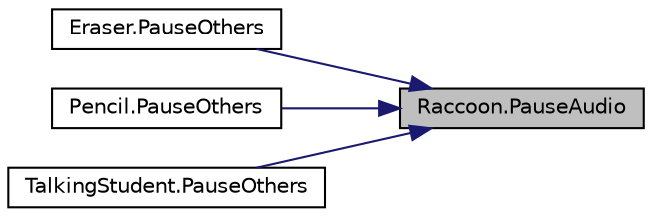 digraph "Raccoon.PauseAudio"
{
 // LATEX_PDF_SIZE
  edge [fontname="Helvetica",fontsize="10",labelfontname="Helvetica",labelfontsize="10"];
  node [fontname="Helvetica",fontsize="10",shape=record];
  rankdir="RL";
  Node1 [label="Raccoon.PauseAudio",height=0.2,width=0.4,color="black", fillcolor="grey75", style="filled", fontcolor="black",tooltip=" "];
  Node1 -> Node2 [dir="back",color="midnightblue",fontsize="10",style="solid",fontname="Helvetica"];
  Node2 [label="Eraser.PauseOthers",height=0.2,width=0.4,color="black", fillcolor="white", style="filled",URL="$class_eraser.html#a10d7abe42a61251ac3ac4eab1cd2d29b",tooltip=" "];
  Node1 -> Node3 [dir="back",color="midnightblue",fontsize="10",style="solid",fontname="Helvetica"];
  Node3 [label="Pencil.PauseOthers",height=0.2,width=0.4,color="black", fillcolor="white", style="filled",URL="$class_pencil.html#ad3ad6aa3fe5e9f7bab598fb17afc1be2",tooltip=" "];
  Node1 -> Node4 [dir="back",color="midnightblue",fontsize="10",style="solid",fontname="Helvetica"];
  Node4 [label="TalkingStudent.PauseOthers",height=0.2,width=0.4,color="black", fillcolor="white", style="filled",URL="$class_talking_student.html#a6cffe9304c0c4e91a1f5e9600c4b5b8a",tooltip=" "];
}
